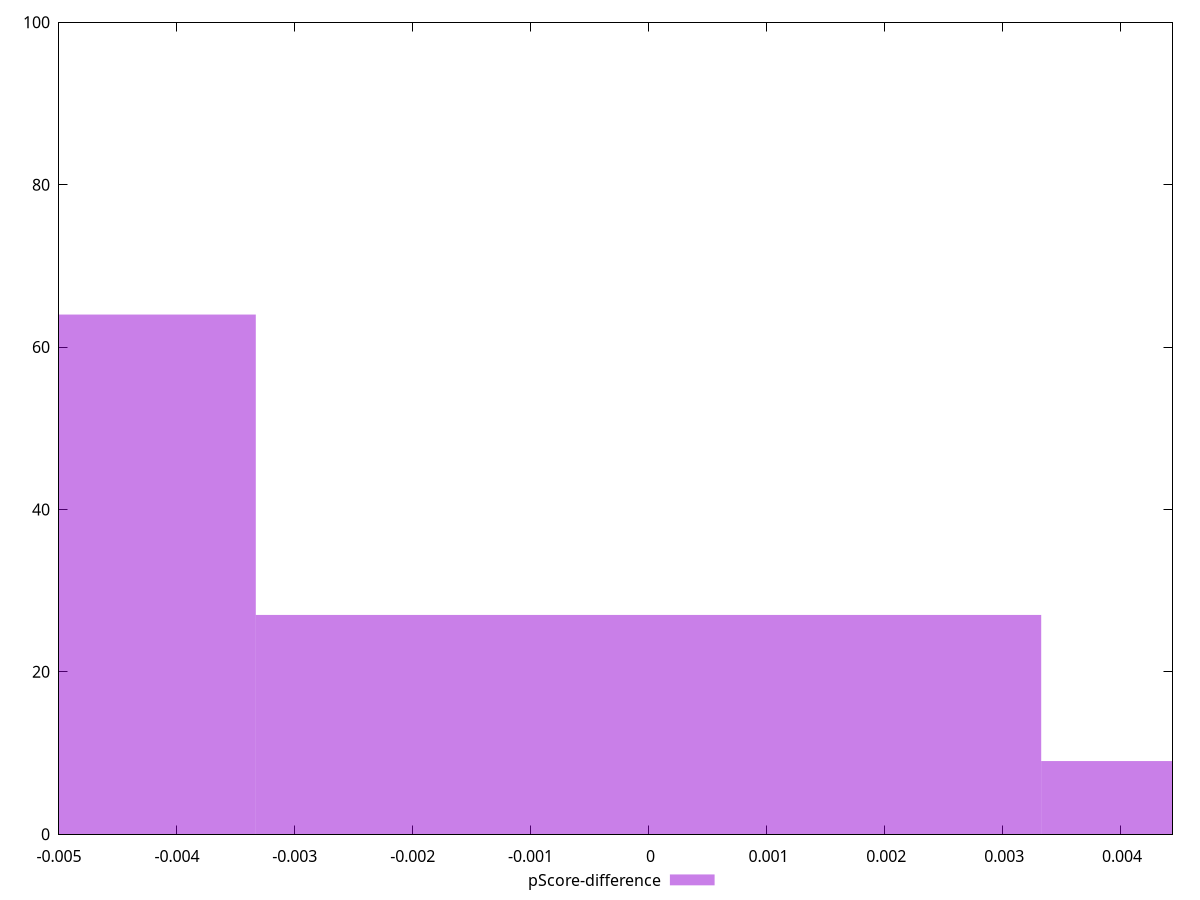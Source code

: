 reset

$pScoreDifference <<EOF
0 27
-0.006661730155597527 64
0.006661730155597527 9
EOF

set key outside below
set boxwidth 0.006661730155597527
set xrange [-0.0050000000000000044:0.004444444444444473]
set yrange [0:100]
set trange [0:100]
set style fill transparent solid 0.5 noborder
set terminal svg size 640, 490 enhanced background rgb 'white'
set output "report_00013_2021-02-09T12-04-24.940Z/offscreen-images/samples/pages+cached/pScore-difference/histogram.svg"

plot $pScoreDifference title "pScore-difference" with boxes

reset
